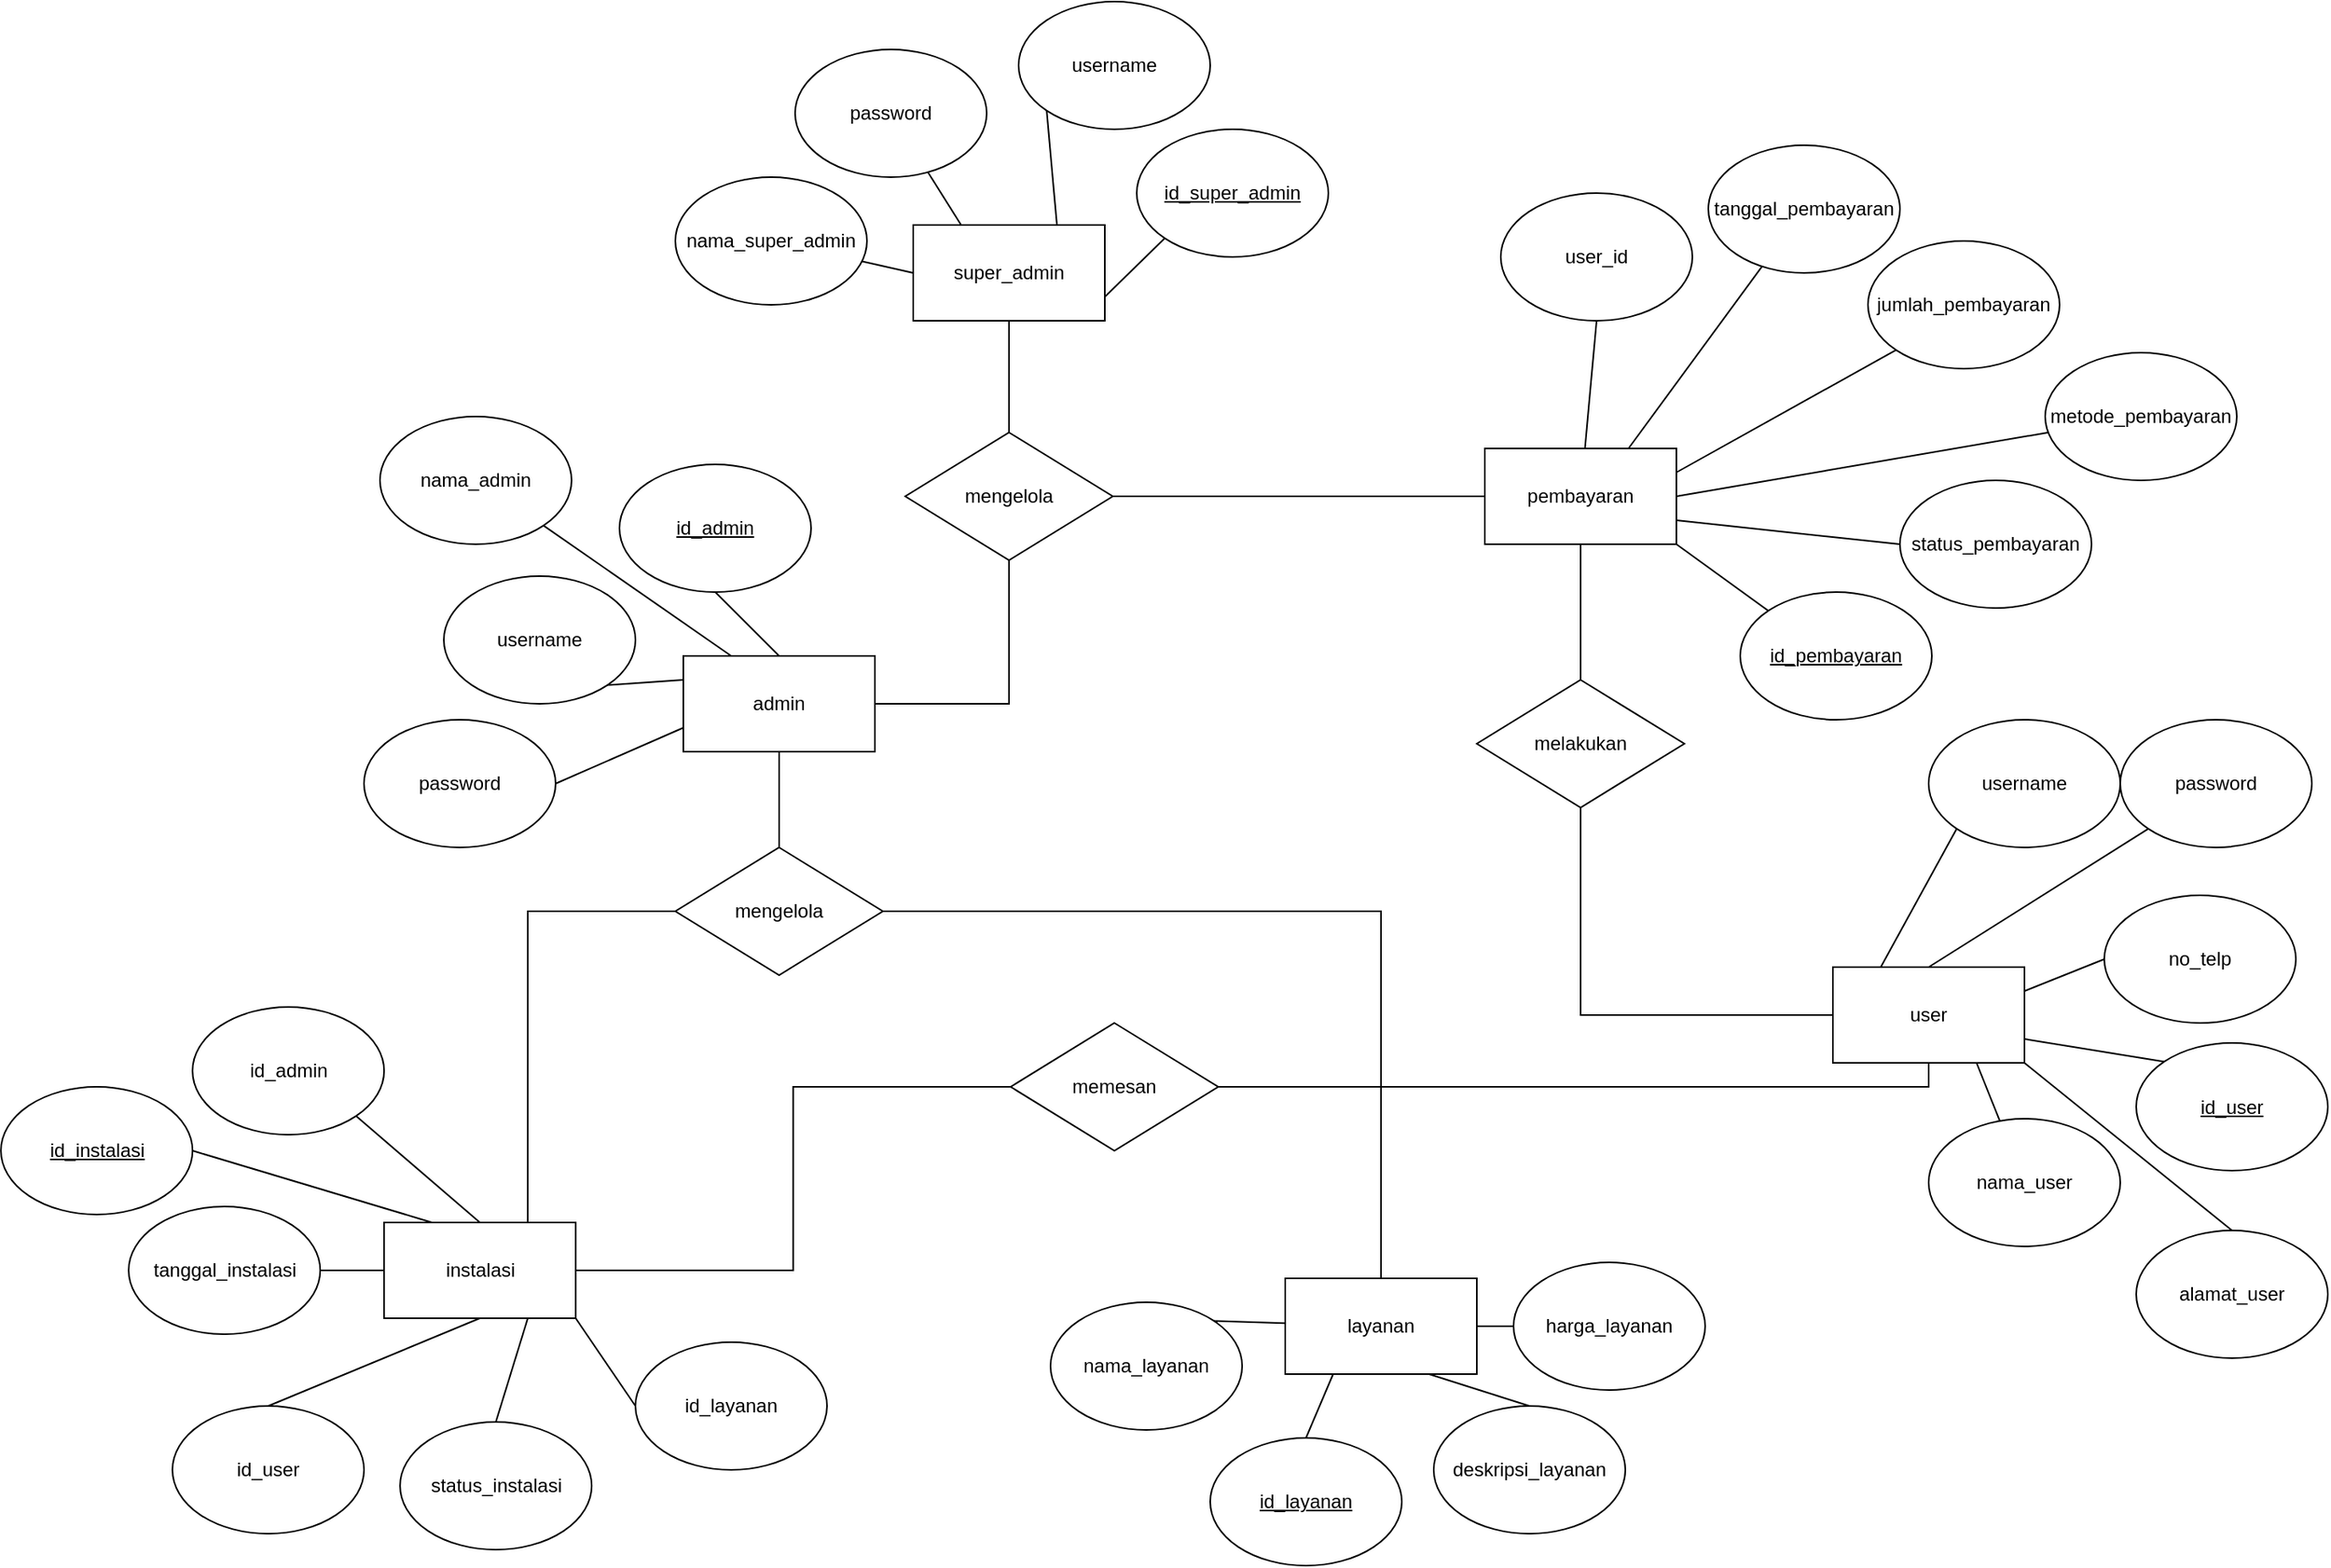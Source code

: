 <mxfile version="24.0.4" type="device">
  <diagram name="Halaman-1" id="m5ilhTYXSZk0-sMBzSbH">
    <mxGraphModel dx="1500" dy="746" grid="1" gridSize="10" guides="1" tooltips="1" connect="1" arrows="1" fold="1" page="1" pageScale="1" pageWidth="827" pageHeight="1169" math="0" shadow="0">
      <root>
        <mxCell id="0" />
        <mxCell id="1" parent="0" />
        <mxCell id="ON9KqgQ1MPpjl14u-Ske-110" style="edgeStyle=orthogonalEdgeStyle;rounded=0;orthogonalLoop=1;jettySize=auto;html=1;endArrow=none;endFill=0;" parent="1" source="ON9KqgQ1MPpjl14u-Ske-1" target="ON9KqgQ1MPpjl14u-Ske-41" edge="1">
          <mxGeometry relative="1" as="geometry" />
        </mxCell>
        <mxCell id="ON9KqgQ1MPpjl14u-Ske-1" value="admin" style="rounded=0;whiteSpace=wrap;html=1;" parent="1" vertex="1">
          <mxGeometry x="490" y="490" width="120" height="60" as="geometry" />
        </mxCell>
        <mxCell id="ON9KqgQ1MPpjl14u-Ske-2" value="id_admin" style="ellipse;whiteSpace=wrap;html=1;fontStyle=4" parent="1" vertex="1">
          <mxGeometry x="450" y="370" width="120" height="80" as="geometry" />
        </mxCell>
        <mxCell id="ON9KqgQ1MPpjl14u-Ske-3" value="nama_admin" style="ellipse;whiteSpace=wrap;html=1;" parent="1" vertex="1">
          <mxGeometry x="300" y="340" width="120" height="80" as="geometry" />
        </mxCell>
        <mxCell id="ON9KqgQ1MPpjl14u-Ske-125" style="rounded=0;orthogonalLoop=1;jettySize=auto;html=1;exitX=0.5;exitY=0;exitDx=0;exitDy=0;entryX=0;entryY=1;entryDx=0;entryDy=0;endArrow=none;endFill=0;" parent="1" source="ON9KqgQ1MPpjl14u-Ske-4" target="ON9KqgQ1MPpjl14u-Ske-10" edge="1">
          <mxGeometry relative="1" as="geometry" />
        </mxCell>
        <mxCell id="ON9KqgQ1MPpjl14u-Ske-126" style="rounded=0;orthogonalLoop=1;jettySize=auto;html=1;exitX=1;exitY=0.25;exitDx=0;exitDy=0;entryX=0;entryY=0.5;entryDx=0;entryDy=0;endArrow=none;endFill=0;" parent="1" source="ON9KqgQ1MPpjl14u-Ske-4" target="ON9KqgQ1MPpjl14u-Ske-6" edge="1">
          <mxGeometry relative="1" as="geometry" />
        </mxCell>
        <mxCell id="ON9KqgQ1MPpjl14u-Ske-127" style="rounded=0;orthogonalLoop=1;jettySize=auto;html=1;exitX=1;exitY=0.75;exitDx=0;exitDy=0;entryX=0;entryY=0;entryDx=0;entryDy=0;endArrow=none;endFill=0;" parent="1" source="ON9KqgQ1MPpjl14u-Ske-4" target="ON9KqgQ1MPpjl14u-Ske-5" edge="1">
          <mxGeometry relative="1" as="geometry" />
        </mxCell>
        <mxCell id="ON9KqgQ1MPpjl14u-Ske-128" style="rounded=0;orthogonalLoop=1;jettySize=auto;html=1;exitX=0.75;exitY=1;exitDx=0;exitDy=0;endArrow=none;endFill=0;" parent="1" source="ON9KqgQ1MPpjl14u-Ske-4" target="ON9KqgQ1MPpjl14u-Ske-7" edge="1">
          <mxGeometry relative="1" as="geometry" />
        </mxCell>
        <mxCell id="ON9KqgQ1MPpjl14u-Ske-129" style="rounded=0;orthogonalLoop=1;jettySize=auto;html=1;entryX=0.5;entryY=1;entryDx=0;entryDy=0;endArrow=none;endFill=0;edgeStyle=orthogonalEdgeStyle;exitX=0;exitY=0.5;exitDx=0;exitDy=0;" parent="1" source="ON9KqgQ1MPpjl14u-Ske-4" target="ON9KqgQ1MPpjl14u-Ske-39" edge="1">
          <mxGeometry relative="1" as="geometry" />
        </mxCell>
        <mxCell id="ON9KqgQ1MPpjl14u-Ske-131" style="edgeStyle=orthogonalEdgeStyle;rounded=0;orthogonalLoop=1;jettySize=auto;html=1;entryX=1;entryY=0.5;entryDx=0;entryDy=0;endArrow=none;endFill=0;" parent="1" source="ON9KqgQ1MPpjl14u-Ske-4" target="ON9KqgQ1MPpjl14u-Ske-40" edge="1">
          <mxGeometry relative="1" as="geometry">
            <Array as="points">
              <mxPoint x="1070" y="760" />
              <mxPoint x="900" y="760" />
              <mxPoint x="900" y="750" />
            </Array>
          </mxGeometry>
        </mxCell>
        <mxCell id="ON9KqgQ1MPpjl14u-Ske-4" value="user" style="rounded=0;whiteSpace=wrap;html=1;" parent="1" vertex="1">
          <mxGeometry x="1210" y="685" width="120" height="60" as="geometry" />
        </mxCell>
        <mxCell id="ON9KqgQ1MPpjl14u-Ske-5" value="id_user" style="ellipse;whiteSpace=wrap;html=1;fontStyle=4" parent="1" vertex="1">
          <mxGeometry x="1400" y="732.5" width="120" height="80" as="geometry" />
        </mxCell>
        <mxCell id="ON9KqgQ1MPpjl14u-Ske-6" value="no_telp" style="ellipse;whiteSpace=wrap;html=1;" parent="1" vertex="1">
          <mxGeometry x="1380" y="640" width="120" height="80" as="geometry" />
        </mxCell>
        <mxCell id="ON9KqgQ1MPpjl14u-Ske-7" value="nama_user" style="ellipse;whiteSpace=wrap;html=1;" parent="1" vertex="1">
          <mxGeometry x="1270" y="780" width="120" height="80" as="geometry" />
        </mxCell>
        <mxCell id="ON9KqgQ1MPpjl14u-Ske-8" value="nama_layanan" style="ellipse;whiteSpace=wrap;html=1;" parent="1" vertex="1">
          <mxGeometry x="720" y="895" width="120" height="80" as="geometry" />
        </mxCell>
        <mxCell id="ON9KqgQ1MPpjl14u-Ske-9" value="id_layanan" style="ellipse;whiteSpace=wrap;html=1;fontStyle=4" parent="1" vertex="1">
          <mxGeometry x="820" y="980" width="120" height="80" as="geometry" />
        </mxCell>
        <mxCell id="ON9KqgQ1MPpjl14u-Ske-10" value="password" style="ellipse;whiteSpace=wrap;html=1;" parent="1" vertex="1">
          <mxGeometry x="1390" y="530" width="120" height="80" as="geometry" />
        </mxCell>
        <mxCell id="ON9KqgQ1MPpjl14u-Ske-13" value="username" style="ellipse;whiteSpace=wrap;html=1;" parent="1" vertex="1">
          <mxGeometry x="340" y="440" width="120" height="80" as="geometry" />
        </mxCell>
        <mxCell id="ON9KqgQ1MPpjl14u-Ske-14" value="password" style="ellipse;whiteSpace=wrap;html=1;" parent="1" vertex="1">
          <mxGeometry x="290" y="530" width="120" height="80" as="geometry" />
        </mxCell>
        <mxCell id="ON9KqgQ1MPpjl14u-Ske-113" style="rounded=0;orthogonalLoop=1;jettySize=auto;html=1;exitX=0;exitY=0.5;exitDx=0;exitDy=0;endArrow=none;endFill=0;" parent="1" source="ON9KqgQ1MPpjl14u-Ske-15" target="ON9KqgQ1MPpjl14u-Ske-17" edge="1">
          <mxGeometry relative="1" as="geometry" />
        </mxCell>
        <mxCell id="ON9KqgQ1MPpjl14u-Ske-114" style="rounded=0;orthogonalLoop=1;jettySize=auto;html=1;exitX=0.25;exitY=0;exitDx=0;exitDy=0;endArrow=none;endFill=0;" parent="1" source="ON9KqgQ1MPpjl14u-Ske-15" target="ON9KqgQ1MPpjl14u-Ske-19" edge="1">
          <mxGeometry relative="1" as="geometry" />
        </mxCell>
        <mxCell id="ON9KqgQ1MPpjl14u-Ske-115" style="rounded=0;orthogonalLoop=1;jettySize=auto;html=1;exitX=0.75;exitY=0;exitDx=0;exitDy=0;entryX=0;entryY=1;entryDx=0;entryDy=0;endArrow=none;endFill=0;" parent="1" source="ON9KqgQ1MPpjl14u-Ske-15" target="ON9KqgQ1MPpjl14u-Ske-18" edge="1">
          <mxGeometry relative="1" as="geometry" />
        </mxCell>
        <mxCell id="ON9KqgQ1MPpjl14u-Ske-116" style="rounded=0;orthogonalLoop=1;jettySize=auto;html=1;exitX=1;exitY=0.75;exitDx=0;exitDy=0;entryX=0;entryY=1;entryDx=0;entryDy=0;endArrow=none;endFill=0;" parent="1" source="ON9KqgQ1MPpjl14u-Ske-15" target="ON9KqgQ1MPpjl14u-Ske-16" edge="1">
          <mxGeometry relative="1" as="geometry" />
        </mxCell>
        <mxCell id="ON9KqgQ1MPpjl14u-Ske-117" style="rounded=0;orthogonalLoop=1;jettySize=auto;html=1;entryX=0.5;entryY=0;entryDx=0;entryDy=0;endArrow=none;endFill=0;" parent="1" source="ON9KqgQ1MPpjl14u-Ske-15" target="ON9KqgQ1MPpjl14u-Ske-38" edge="1">
          <mxGeometry relative="1" as="geometry" />
        </mxCell>
        <mxCell id="ON9KqgQ1MPpjl14u-Ske-15" value="super_admin" style="rounded=0;whiteSpace=wrap;html=1;" parent="1" vertex="1">
          <mxGeometry x="634" y="220" width="120" height="60" as="geometry" />
        </mxCell>
        <mxCell id="ON9KqgQ1MPpjl14u-Ske-16" value="id_super_admin" style="ellipse;whiteSpace=wrap;html=1;fontStyle=4" parent="1" vertex="1">
          <mxGeometry x="774" y="160" width="120" height="80" as="geometry" />
        </mxCell>
        <mxCell id="ON9KqgQ1MPpjl14u-Ske-17" value="nama_super_admin" style="ellipse;whiteSpace=wrap;html=1;" parent="1" vertex="1">
          <mxGeometry x="485" y="190" width="120" height="80" as="geometry" />
        </mxCell>
        <mxCell id="ON9KqgQ1MPpjl14u-Ske-18" value="username" style="ellipse;whiteSpace=wrap;html=1;" parent="1" vertex="1">
          <mxGeometry x="700" y="80" width="120" height="80" as="geometry" />
        </mxCell>
        <mxCell id="ON9KqgQ1MPpjl14u-Ske-19" value="password" style="ellipse;whiteSpace=wrap;html=1;" parent="1" vertex="1">
          <mxGeometry x="560" y="110" width="120" height="80" as="geometry" />
        </mxCell>
        <mxCell id="ON9KqgQ1MPpjl14u-Ske-119" style="rounded=0;orthogonalLoop=1;jettySize=auto;html=1;entryX=0.5;entryY=1;entryDx=0;entryDy=0;endArrow=none;endFill=0;" parent="1" source="ON9KqgQ1MPpjl14u-Ske-20" target="ON9KqgQ1MPpjl14u-Ske-30" edge="1">
          <mxGeometry relative="1" as="geometry" />
        </mxCell>
        <mxCell id="ON9KqgQ1MPpjl14u-Ske-120" style="rounded=0;orthogonalLoop=1;jettySize=auto;html=1;exitX=0.75;exitY=0;exitDx=0;exitDy=0;endArrow=none;endFill=0;" parent="1" source="ON9KqgQ1MPpjl14u-Ske-20" target="ON9KqgQ1MPpjl14u-Ske-23" edge="1">
          <mxGeometry relative="1" as="geometry" />
        </mxCell>
        <mxCell id="ON9KqgQ1MPpjl14u-Ske-121" style="rounded=0;orthogonalLoop=1;jettySize=auto;html=1;exitX=1;exitY=0.25;exitDx=0;exitDy=0;entryX=0;entryY=1;entryDx=0;entryDy=0;endArrow=none;endFill=0;" parent="1" source="ON9KqgQ1MPpjl14u-Ske-20" target="ON9KqgQ1MPpjl14u-Ske-24" edge="1">
          <mxGeometry relative="1" as="geometry" />
        </mxCell>
        <mxCell id="ON9KqgQ1MPpjl14u-Ske-122" style="rounded=0;orthogonalLoop=1;jettySize=auto;html=1;exitX=1;exitY=0.5;exitDx=0;exitDy=0;endArrow=none;endFill=0;" parent="1" source="ON9KqgQ1MPpjl14u-Ske-20" target="ON9KqgQ1MPpjl14u-Ske-25" edge="1">
          <mxGeometry relative="1" as="geometry" />
        </mxCell>
        <mxCell id="ON9KqgQ1MPpjl14u-Ske-123" style="rounded=0;orthogonalLoop=1;jettySize=auto;html=1;exitX=1;exitY=0.75;exitDx=0;exitDy=0;entryX=0;entryY=0.5;entryDx=0;entryDy=0;endArrow=none;endFill=0;" parent="1" source="ON9KqgQ1MPpjl14u-Ske-20" target="ON9KqgQ1MPpjl14u-Ske-29" edge="1">
          <mxGeometry relative="1" as="geometry" />
        </mxCell>
        <mxCell id="ON9KqgQ1MPpjl14u-Ske-124" style="rounded=0;orthogonalLoop=1;jettySize=auto;html=1;exitX=1;exitY=1;exitDx=0;exitDy=0;entryX=0;entryY=0;entryDx=0;entryDy=0;endArrow=none;endFill=0;" parent="1" source="ON9KqgQ1MPpjl14u-Ske-20" target="ON9KqgQ1MPpjl14u-Ske-28" edge="1">
          <mxGeometry relative="1" as="geometry" />
        </mxCell>
        <mxCell id="ON9KqgQ1MPpjl14u-Ske-20" value="pembayaran" style="rounded=0;whiteSpace=wrap;html=1;" parent="1" vertex="1">
          <mxGeometry x="992" y="360" width="120" height="60" as="geometry" />
        </mxCell>
        <mxCell id="ON9KqgQ1MPpjl14u-Ske-49" style="rounded=0;orthogonalLoop=1;jettySize=auto;html=1;exitX=0.25;exitY=0;exitDx=0;exitDy=0;entryX=1;entryY=0.5;entryDx=0;entryDy=0;endArrow=none;endFill=0;" parent="1" source="ON9KqgQ1MPpjl14u-Ske-21" target="ON9KqgQ1MPpjl14u-Ske-31" edge="1">
          <mxGeometry relative="1" as="geometry" />
        </mxCell>
        <mxCell id="ON9KqgQ1MPpjl14u-Ske-101" style="edgeStyle=orthogonalEdgeStyle;rounded=1;orthogonalLoop=1;jettySize=auto;html=1;exitX=0;exitY=0.5;exitDx=0;exitDy=0;entryX=1;entryY=0.5;entryDx=0;entryDy=0;endArrow=none;endFill=0;curved=0;" parent="1" source="ON9KqgQ1MPpjl14u-Ske-21" target="ON9KqgQ1MPpjl14u-Ske-32" edge="1">
          <mxGeometry relative="1" as="geometry" />
        </mxCell>
        <mxCell id="ON9KqgQ1MPpjl14u-Ske-102" style="rounded=0;orthogonalLoop=1;jettySize=auto;html=1;exitX=1;exitY=1;exitDx=0;exitDy=0;entryX=0.5;entryY=0;entryDx=0;entryDy=0;endArrow=none;endFill=0;" parent="1" source="ON9KqgQ1MPpjl14u-Ske-4" target="ON9KqgQ1MPpjl14u-Ske-34" edge="1">
          <mxGeometry relative="1" as="geometry" />
        </mxCell>
        <mxCell id="ON9KqgQ1MPpjl14u-Ske-103" style="rounded=0;orthogonalLoop=1;jettySize=auto;html=1;exitX=0.5;exitY=1;exitDx=0;exitDy=0;entryX=0.5;entryY=0;entryDx=0;entryDy=0;endArrow=none;endFill=0;" parent="1" source="ON9KqgQ1MPpjl14u-Ske-21" target="ON9KqgQ1MPpjl14u-Ske-35" edge="1">
          <mxGeometry relative="1" as="geometry" />
        </mxCell>
        <mxCell id="ON9KqgQ1MPpjl14u-Ske-104" style="rounded=0;orthogonalLoop=1;jettySize=auto;html=1;exitX=0.75;exitY=1;exitDx=0;exitDy=0;entryX=0.5;entryY=0;entryDx=0;entryDy=0;endArrow=none;endFill=0;" parent="1" source="ON9KqgQ1MPpjl14u-Ske-21" target="ON9KqgQ1MPpjl14u-Ske-33" edge="1">
          <mxGeometry relative="1" as="geometry" />
        </mxCell>
        <mxCell id="ON9KqgQ1MPpjl14u-Ske-105" style="rounded=0;orthogonalLoop=1;jettySize=auto;html=1;exitX=1;exitY=1;exitDx=0;exitDy=0;endArrow=none;endFill=0;entryX=0;entryY=0.5;entryDx=0;entryDy=0;" parent="1" source="ON9KqgQ1MPpjl14u-Ske-21" target="ON9KqgQ1MPpjl14u-Ske-36" edge="1">
          <mxGeometry relative="1" as="geometry">
            <mxPoint x="484.997" y="1041.756" as="targetPoint" />
          </mxGeometry>
        </mxCell>
        <mxCell id="ON9KqgQ1MPpjl14u-Ske-21" value="instalasi" style="rounded=0;whiteSpace=wrap;html=1;" parent="1" vertex="1">
          <mxGeometry x="302.58" y="845" width="120" height="60" as="geometry" />
        </mxCell>
        <mxCell id="ON9KqgQ1MPpjl14u-Ske-106" style="rounded=0;orthogonalLoop=1;jettySize=auto;html=1;entryX=1;entryY=0;entryDx=0;entryDy=0;endArrow=none;endFill=0;" parent="1" source="ON9KqgQ1MPpjl14u-Ske-22" target="ON9KqgQ1MPpjl14u-Ske-8" edge="1">
          <mxGeometry relative="1" as="geometry" />
        </mxCell>
        <mxCell id="ON9KqgQ1MPpjl14u-Ske-107" style="rounded=0;orthogonalLoop=1;jettySize=auto;html=1;exitX=0.25;exitY=1;exitDx=0;exitDy=0;entryX=0.5;entryY=0;entryDx=0;entryDy=0;endArrow=none;endFill=0;" parent="1" source="ON9KqgQ1MPpjl14u-Ske-22" target="ON9KqgQ1MPpjl14u-Ske-9" edge="1">
          <mxGeometry relative="1" as="geometry" />
        </mxCell>
        <mxCell id="ON9KqgQ1MPpjl14u-Ske-108" style="rounded=0;orthogonalLoop=1;jettySize=auto;html=1;exitX=0.75;exitY=1;exitDx=0;exitDy=0;entryX=0.5;entryY=0;entryDx=0;entryDy=0;endArrow=none;endFill=0;" parent="1" source="ON9KqgQ1MPpjl14u-Ske-22" target="ON9KqgQ1MPpjl14u-Ske-27" edge="1">
          <mxGeometry relative="1" as="geometry" />
        </mxCell>
        <mxCell id="ON9KqgQ1MPpjl14u-Ske-109" style="rounded=0;orthogonalLoop=1;jettySize=auto;html=1;exitX=1;exitY=0.5;exitDx=0;exitDy=0;entryX=0;entryY=0.5;entryDx=0;entryDy=0;endArrow=none;endFill=0;" parent="1" source="ON9KqgQ1MPpjl14u-Ske-22" target="ON9KqgQ1MPpjl14u-Ske-26" edge="1">
          <mxGeometry relative="1" as="geometry" />
        </mxCell>
        <mxCell id="ON9KqgQ1MPpjl14u-Ske-22" value="layanan" style="rounded=0;whiteSpace=wrap;html=1;" parent="1" vertex="1">
          <mxGeometry x="867" y="880" width="120" height="60" as="geometry" />
        </mxCell>
        <mxCell id="ON9KqgQ1MPpjl14u-Ske-23" value="tanggal_pembayaran" style="ellipse;whiteSpace=wrap;html=1;" parent="1" vertex="1">
          <mxGeometry x="1132" y="170" width="120" height="80" as="geometry" />
        </mxCell>
        <mxCell id="ON9KqgQ1MPpjl14u-Ske-24" value="jumlah_pembayaran" style="ellipse;whiteSpace=wrap;html=1;" parent="1" vertex="1">
          <mxGeometry x="1232" y="230" width="120" height="80" as="geometry" />
        </mxCell>
        <mxCell id="ON9KqgQ1MPpjl14u-Ske-25" value="metode_pembayaran" style="ellipse;whiteSpace=wrap;html=1;" parent="1" vertex="1">
          <mxGeometry x="1343" y="300" width="120" height="80" as="geometry" />
        </mxCell>
        <mxCell id="ON9KqgQ1MPpjl14u-Ske-26" value="harga_layanan" style="ellipse;whiteSpace=wrap;html=1;" parent="1" vertex="1">
          <mxGeometry x="1010" y="870" width="120" height="80" as="geometry" />
        </mxCell>
        <mxCell id="ON9KqgQ1MPpjl14u-Ske-27" value="deskripsi_layanan" style="ellipse;whiteSpace=wrap;html=1;" parent="1" vertex="1">
          <mxGeometry x="960" y="960" width="120" height="80" as="geometry" />
        </mxCell>
        <mxCell id="ON9KqgQ1MPpjl14u-Ske-28" value="id_pembayaran" style="ellipse;whiteSpace=wrap;html=1;fontStyle=4" parent="1" vertex="1">
          <mxGeometry x="1152" y="450" width="120" height="80" as="geometry" />
        </mxCell>
        <mxCell id="ON9KqgQ1MPpjl14u-Ske-29" value="status_pembayaran" style="ellipse;whiteSpace=wrap;html=1;" parent="1" vertex="1">
          <mxGeometry x="1252" y="380" width="120" height="80" as="geometry" />
        </mxCell>
        <mxCell id="ON9KqgQ1MPpjl14u-Ske-30" value="user_id" style="ellipse;whiteSpace=wrap;html=1;" parent="1" vertex="1">
          <mxGeometry x="1002" y="200" width="120" height="80" as="geometry" />
        </mxCell>
        <mxCell id="ON9KqgQ1MPpjl14u-Ske-31" value="id_instalasi" style="ellipse;whiteSpace=wrap;html=1;fontStyle=4" parent="1" vertex="1">
          <mxGeometry x="62.58" y="760" width="120" height="80" as="geometry" />
        </mxCell>
        <mxCell id="ON9KqgQ1MPpjl14u-Ske-32" value="tanggal_instalasi" style="ellipse;whiteSpace=wrap;html=1;" parent="1" vertex="1">
          <mxGeometry x="142.58" y="835" width="120" height="80" as="geometry" />
        </mxCell>
        <mxCell id="ON9KqgQ1MPpjl14u-Ske-33" value="status_instalasi" style="ellipse;whiteSpace=wrap;html=1;fontStyle=0" parent="1" vertex="1">
          <mxGeometry x="312.58" y="970" width="120" height="80" as="geometry" />
        </mxCell>
        <mxCell id="ON9KqgQ1MPpjl14u-Ske-34" value="alamat_user" style="ellipse;whiteSpace=wrap;html=1;" parent="1" vertex="1">
          <mxGeometry x="1400" y="850" width="120" height="80" as="geometry" />
        </mxCell>
        <mxCell id="ON9KqgQ1MPpjl14u-Ske-35" value="id_user" style="ellipse;whiteSpace=wrap;html=1;" parent="1" vertex="1">
          <mxGeometry x="170" y="960" width="120" height="80" as="geometry" />
        </mxCell>
        <mxCell id="ON9KqgQ1MPpjl14u-Ske-36" value="id_layanan" style="ellipse;whiteSpace=wrap;html=1;" parent="1" vertex="1">
          <mxGeometry x="460" y="920" width="120" height="80" as="geometry" />
        </mxCell>
        <mxCell id="ON9KqgQ1MPpjl14u-Ske-118" style="rounded=0;orthogonalLoop=1;jettySize=auto;html=1;entryX=1;entryY=0.5;entryDx=0;entryDy=0;endArrow=none;endFill=0;" parent="1" source="ON9KqgQ1MPpjl14u-Ske-38" target="ON9KqgQ1MPpjl14u-Ske-1" edge="1">
          <mxGeometry relative="1" as="geometry">
            <Array as="points">
              <mxPoint x="694" y="520" />
            </Array>
          </mxGeometry>
        </mxCell>
        <mxCell id="ON9KqgQ1MPpjl14u-Ske-135" style="edgeStyle=orthogonalEdgeStyle;rounded=0;orthogonalLoop=1;jettySize=auto;html=1;endArrow=none;endFill=0;" parent="1" source="ON9KqgQ1MPpjl14u-Ske-38" target="ON9KqgQ1MPpjl14u-Ske-20" edge="1">
          <mxGeometry relative="1" as="geometry" />
        </mxCell>
        <mxCell id="ON9KqgQ1MPpjl14u-Ske-38" value="mengelola" style="rhombus;whiteSpace=wrap;html=1;" parent="1" vertex="1">
          <mxGeometry x="629" y="350" width="130" height="80" as="geometry" />
        </mxCell>
        <mxCell id="ON9KqgQ1MPpjl14u-Ske-130" style="rounded=0;orthogonalLoop=1;jettySize=auto;html=1;endArrow=none;endFill=0;edgeStyle=orthogonalEdgeStyle;" parent="1" source="ON9KqgQ1MPpjl14u-Ske-39" target="ON9KqgQ1MPpjl14u-Ske-20" edge="1">
          <mxGeometry relative="1" as="geometry" />
        </mxCell>
        <mxCell id="ON9KqgQ1MPpjl14u-Ske-39" value="melakukan" style="rhombus;whiteSpace=wrap;html=1;" parent="1" vertex="1">
          <mxGeometry x="987" y="505" width="130" height="80" as="geometry" />
        </mxCell>
        <mxCell id="ON9KqgQ1MPpjl14u-Ske-132" style="edgeStyle=orthogonalEdgeStyle;rounded=0;orthogonalLoop=1;jettySize=auto;html=1;entryX=1;entryY=0.5;entryDx=0;entryDy=0;endArrow=none;endFill=0;" parent="1" source="ON9KqgQ1MPpjl14u-Ske-40" target="ON9KqgQ1MPpjl14u-Ske-21" edge="1">
          <mxGeometry relative="1" as="geometry" />
        </mxCell>
        <mxCell id="ON9KqgQ1MPpjl14u-Ske-40" value="memesan" style="rhombus;whiteSpace=wrap;html=1;" parent="1" vertex="1">
          <mxGeometry x="695" y="720" width="130" height="80" as="geometry" />
        </mxCell>
        <mxCell id="ON9KqgQ1MPpjl14u-Ske-111" style="edgeStyle=orthogonalEdgeStyle;rounded=0;orthogonalLoop=1;jettySize=auto;html=1;entryX=0.75;entryY=0;entryDx=0;entryDy=0;endArrow=none;endFill=0;" parent="1" source="ON9KqgQ1MPpjl14u-Ske-41" target="ON9KqgQ1MPpjl14u-Ske-21" edge="1">
          <mxGeometry relative="1" as="geometry" />
        </mxCell>
        <mxCell id="ON9KqgQ1MPpjl14u-Ske-112" style="edgeStyle=orthogonalEdgeStyle;rounded=0;orthogonalLoop=1;jettySize=auto;html=1;entryX=0.5;entryY=0;entryDx=0;entryDy=0;endArrow=none;endFill=0;" parent="1" source="ON9KqgQ1MPpjl14u-Ske-41" target="ON9KqgQ1MPpjl14u-Ske-22" edge="1">
          <mxGeometry relative="1" as="geometry" />
        </mxCell>
        <mxCell id="ON9KqgQ1MPpjl14u-Ske-41" value="mengelola" style="rhombus;whiteSpace=wrap;html=1;" parent="1" vertex="1">
          <mxGeometry x="485" y="610" width="130" height="80" as="geometry" />
        </mxCell>
        <mxCell id="ON9KqgQ1MPpjl14u-Ske-44" value="" style="endArrow=none;html=1;rounded=0;entryX=0.5;entryY=1;entryDx=0;entryDy=0;exitX=0.5;exitY=0;exitDx=0;exitDy=0;" parent="1" source="ON9KqgQ1MPpjl14u-Ske-1" target="ON9KqgQ1MPpjl14u-Ske-2" edge="1">
          <mxGeometry width="50" height="50" relative="1" as="geometry">
            <mxPoint x="670" y="540" as="sourcePoint" />
            <mxPoint x="720" y="490" as="targetPoint" />
          </mxGeometry>
        </mxCell>
        <mxCell id="ON9KqgQ1MPpjl14u-Ske-45" value="" style="endArrow=none;html=1;rounded=0;entryX=1;entryY=1;entryDx=0;entryDy=0;exitX=0.25;exitY=0;exitDx=0;exitDy=0;" parent="1" source="ON9KqgQ1MPpjl14u-Ske-1" target="ON9KqgQ1MPpjl14u-Ske-3" edge="1">
          <mxGeometry width="50" height="50" relative="1" as="geometry">
            <mxPoint x="560" y="500" as="sourcePoint" />
            <mxPoint x="520" y="460" as="targetPoint" />
          </mxGeometry>
        </mxCell>
        <mxCell id="ON9KqgQ1MPpjl14u-Ske-47" value="" style="endArrow=none;html=1;rounded=0;entryX=1;entryY=1;entryDx=0;entryDy=0;exitX=0;exitY=0.25;exitDx=0;exitDy=0;" parent="1" source="ON9KqgQ1MPpjl14u-Ske-1" target="ON9KqgQ1MPpjl14u-Ske-13" edge="1">
          <mxGeometry width="50" height="50" relative="1" as="geometry">
            <mxPoint x="530" y="500" as="sourcePoint" />
            <mxPoint x="412" y="418" as="targetPoint" />
          </mxGeometry>
        </mxCell>
        <mxCell id="ON9KqgQ1MPpjl14u-Ske-48" value="" style="endArrow=none;html=1;rounded=0;entryX=1;entryY=0.5;entryDx=0;entryDy=0;exitX=0;exitY=0.75;exitDx=0;exitDy=0;" parent="1" source="ON9KqgQ1MPpjl14u-Ske-1" target="ON9KqgQ1MPpjl14u-Ske-14" edge="1">
          <mxGeometry width="50" height="50" relative="1" as="geometry">
            <mxPoint x="500" y="515" as="sourcePoint" />
            <mxPoint x="452" y="518" as="targetPoint" />
          </mxGeometry>
        </mxCell>
        <mxCell id="ON9KqgQ1MPpjl14u-Ske-133" value="id_admin" style="ellipse;whiteSpace=wrap;html=1;" parent="1" vertex="1">
          <mxGeometry x="182.58" y="710" width="120" height="80" as="geometry" />
        </mxCell>
        <mxCell id="ON9KqgQ1MPpjl14u-Ske-134" value="" style="endArrow=none;html=1;rounded=0;entryX=1;entryY=1;entryDx=0;entryDy=0;exitX=0.5;exitY=0;exitDx=0;exitDy=0;" parent="1" source="ON9KqgQ1MPpjl14u-Ske-21" target="ON9KqgQ1MPpjl14u-Ske-133" edge="1">
          <mxGeometry width="50" height="50" relative="1" as="geometry">
            <mxPoint x="402.58" y="570" as="sourcePoint" />
            <mxPoint x="362.58" y="530" as="targetPoint" />
          </mxGeometry>
        </mxCell>
        <mxCell id="l2NxlkA1h7TVw3JAVmp2-1" value="username" style="ellipse;whiteSpace=wrap;html=1;" vertex="1" parent="1">
          <mxGeometry x="1270" y="530" width="120" height="80" as="geometry" />
        </mxCell>
        <mxCell id="l2NxlkA1h7TVw3JAVmp2-2" style="rounded=0;orthogonalLoop=1;jettySize=auto;html=1;exitX=0.25;exitY=0;exitDx=0;exitDy=0;entryX=0;entryY=1;entryDx=0;entryDy=0;endArrow=none;endFill=0;" edge="1" target="l2NxlkA1h7TVw3JAVmp2-1" parent="1" source="ON9KqgQ1MPpjl14u-Ske-4">
          <mxGeometry relative="1" as="geometry">
            <mxPoint x="1150" y="685" as="sourcePoint" />
          </mxGeometry>
        </mxCell>
      </root>
    </mxGraphModel>
  </diagram>
</mxfile>
